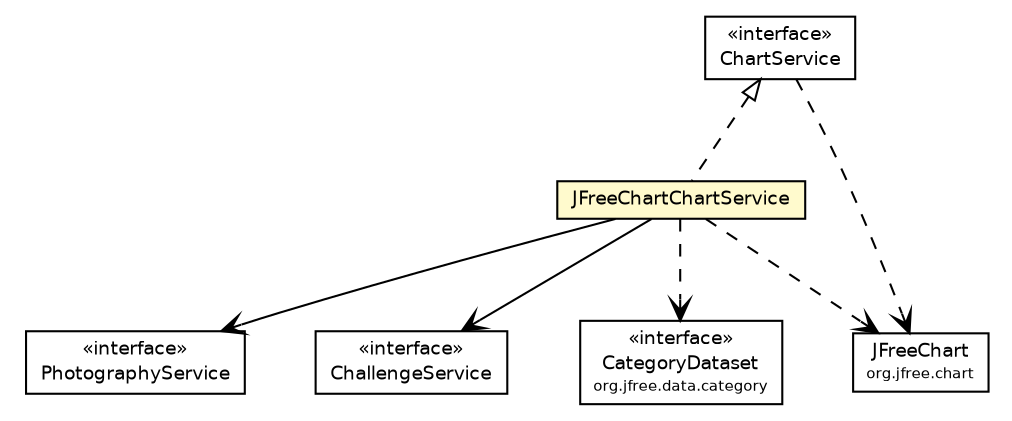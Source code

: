 #!/usr/local/bin/dot
#
# Class diagram 
# Generated by UmlGraph version 4.6 (http://www.spinellis.gr/sw/umlgraph)
#

digraph G {
	edge [fontname="Helvetica",fontsize=10,labelfontname="Helvetica",labelfontsize=10];
	node [fontname="Helvetica",fontsize=10,shape=plaintext];
	// net.chrissearle.flickrvote.service.JFreeChartChartService
	c5076 [label=<<table border="0" cellborder="1" cellspacing="0" cellpadding="2" port="p" bgcolor="lemonChiffon" href="./JFreeChartChartService.html">
		<tr><td><table border="0" cellspacing="0" cellpadding="1">
			<tr><td> JFreeChartChartService </td></tr>
		</table></td></tr>
		</table>>, fontname="Helvetica", fontcolor="black", fontsize=9.0];
	// net.chrissearle.flickrvote.service.PhotographyService
	c5084 [label=<<table border="0" cellborder="1" cellspacing="0" cellpadding="2" port="p" href="./PhotographyService.html">
		<tr><td><table border="0" cellspacing="0" cellpadding="1">
			<tr><td> &laquo;interface&raquo; </td></tr>
			<tr><td> PhotographyService </td></tr>
		</table></td></tr>
		</table>>, fontname="Helvetica", fontcolor="black", fontsize=9.0];
	// net.chrissearle.flickrvote.service.ChartService
	c5085 [label=<<table border="0" cellborder="1" cellspacing="0" cellpadding="2" port="p" href="./ChartService.html">
		<tr><td><table border="0" cellspacing="0" cellpadding="1">
			<tr><td> &laquo;interface&raquo; </td></tr>
			<tr><td> ChartService </td></tr>
		</table></td></tr>
		</table>>, fontname="Helvetica", fontcolor="black", fontsize=9.0];
	// net.chrissearle.flickrvote.service.ChallengeService
	c5086 [label=<<table border="0" cellborder="1" cellspacing="0" cellpadding="2" port="p" href="./ChallengeService.html">
		<tr><td><table border="0" cellspacing="0" cellpadding="1">
			<tr><td> &laquo;interface&raquo; </td></tr>
			<tr><td> ChallengeService </td></tr>
		</table></td></tr>
		</table>>, fontname="Helvetica", fontcolor="black", fontsize=9.0];
	//net.chrissearle.flickrvote.service.JFreeChartChartService implements net.chrissearle.flickrvote.service.ChartService
	c5085:p -> c5076:p [dir=back,arrowtail=empty,style=dashed];
	// net.chrissearle.flickrvote.service.JFreeChartChartService NAVASSOC net.chrissearle.flickrvote.service.ChallengeService
	c5076:p -> c5086:p [taillabel="", label="", headlabel="", fontname="Helvetica", fontcolor="black", fontsize=10.0, color="black", arrowhead=open];
	// net.chrissearle.flickrvote.service.JFreeChartChartService NAVASSOC net.chrissearle.flickrvote.service.PhotographyService
	c5076:p -> c5084:p [taillabel="", label="", headlabel="", fontname="Helvetica", fontcolor="black", fontsize=10.0, color="black", arrowhead=open];
	// net.chrissearle.flickrvote.service.JFreeChartChartService DEPEND org.jfree.data.category.CategoryDataset
	c5076:p -> c5157:p [taillabel="", label="", headlabel="", fontname="Helvetica", fontcolor="black", fontsize=10.0, color="black", arrowhead=open, style=dashed];
	// net.chrissearle.flickrvote.service.JFreeChartChartService DEPEND org.jfree.chart.JFreeChart
	c5076:p -> c5188:p [taillabel="", label="", headlabel="", fontname="Helvetica", fontcolor="black", fontsize=10.0, color="black", arrowhead=open, style=dashed];
	// net.chrissearle.flickrvote.service.ChartService DEPEND org.jfree.chart.JFreeChart
	c5085:p -> c5188:p [taillabel="", label="", headlabel="", fontname="Helvetica", fontcolor="black", fontsize=10.0, color="black", arrowhead=open, style=dashed];
	// org.jfree.chart.JFreeChart
	c5188 [label=<<table border="0" cellborder="1" cellspacing="0" cellpadding="2" port="p">
		<tr><td><table border="0" cellspacing="0" cellpadding="1">
			<tr><td> JFreeChart </td></tr>
			<tr><td><font point-size="7.0"> org.jfree.chart </font></td></tr>
		</table></td></tr>
		</table>>, fontname="Helvetica", fontcolor="black", fontsize=9.0];
	// org.jfree.data.category.CategoryDataset
	c5157 [label=<<table border="0" cellborder="1" cellspacing="0" cellpadding="2" port="p">
		<tr><td><table border="0" cellspacing="0" cellpadding="1">
			<tr><td> &laquo;interface&raquo; </td></tr>
			<tr><td> CategoryDataset </td></tr>
			<tr><td><font point-size="7.0"> org.jfree.data.category </font></td></tr>
		</table></td></tr>
		</table>>, fontname="Helvetica", fontcolor="black", fontsize=9.0];
}

